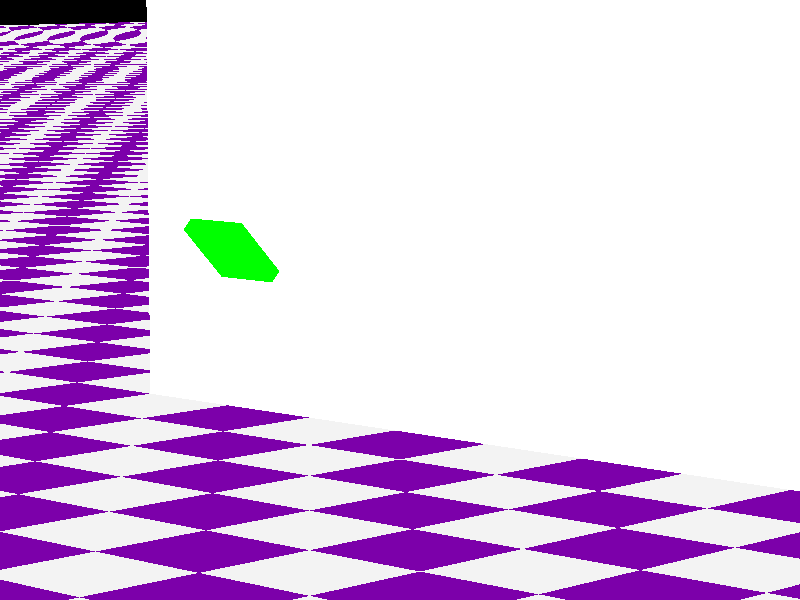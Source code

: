 // -w800 -h600 +a0.3

#version 3.7;

#include "colors.inc"
#include "glass.inc"

#default {finish {ambient 0}}

global_settings {
    assumed_gamma 1
    max_trace_level 64
    photons {
      //spacing 0.0001
//// count 150000
      count 5330000
      max_trace_level 64
      //media 100, 1
      media 500, 8
    }
}

//#declare CamPos = < -12, 10, -12>;

////lab
#declare CamPos = < -15, 2, -15>;
#declare LookAtTarg = < 2, -0.75, 1.0>;

////labalt
//#declare CamPos = < 12, 10, 12>;
//#declare LookAtTarg = < 2, -0.1, -0.1>;
////#declare CamPos = < -12, 1, -1>;
////#declare CamPos = < 1.5, 0.5, 0.0>;

#declare fov = 15;

////top down
//#declare CamPos = < 0, 18, 0>;
//#declare LookAtTarg = < 0, 0, 0>;

////head on
//#declare CamPos = < -18, 1, 0>;
//#declare LookAtTarg = < 0, 0, 0>;

////sideways
//#declare CamPos = < 0, 0, -10>;
//#declare LookAtTarg = < 0, -0.1, 0>;

#declare xSetupOffset = -1.0;

camera {
    location CamPos
    right x*image_width/image_height // keep propotions with any aspect ratio
    look_at LookAtTarg
    angle fov
}

/*
light_source {CamPos, color Gray25
    photons {refraction off reflection off}
    media_interaction off
}
*/

/*
light_source { CamPos, color Gray25
    photons { refraction on reflection on }
}
*/

//light_source {CamPos, color Gray25
//    photons { refraction on reflection on }
//    media_interaction off
//}

/*
light_source {<-50, 0.0, 0>, color rgb < 1.0, 0, 0>
    spotlight radius 0.25 falloff 0.35 point_at < 0, 0.0, 0>
    photons {refraction on reflection on}
}

light_source {<-50, 0.0, 0>, color rgb < 0, 1, 0>
    spotlight radius 0.25 falloff 0.35 point_at < 0, 0.0, 0>
    photons {refraction on reflection on}
}

light_source {<-50, 0.0, 0>, color rgb < 0, 0, 1>
    spotlight radius 0.25 falloff 0.35 point_at < 0, 0.0, 0>
    photons {refraction on reflection on}
}
*/

/*
light_source {<-50, 0.5, 0>, color rgb < 1.0, 0, 0>
    spotlight radius 0.5 falloff 0.51 point_at < 0, 0.5, 0>
    photons {refraction on reflection on}
}

light_source {<-50, 0.5, 0>, color rgb < 0, 1, 0>
    spotlight radius 0.5 falloff 0.51 point_at < 0, 0.5, 0>
    photons {refraction on reflection on}
}

light_source {<-50, 0.5, 0>, color rgb < 0, 0, 1>
    spotlight radius 0.5 falloff 0.51 point_at < 0, 0.5, 0>
    photons {refraction on reflection on}
}
*/

light_source {<-150, -0.75, 0>, color rgb < 1, 0, 0>
    spotlight radius 0.1 falloff 0.3 point_at < 0, -0.15, 0>
    photons {refraction on reflection on}
}

light_source {<-150, 0.0, 0.75>, color rgb < 0, 1, 0>
    spotlight radius 0.1 falloff 0.3 point_at < 0, 0.0, 0.25>

    photons {refraction on reflection on}
}

light_source {<-150, 0.75, 0>, color rgb < 0, 0, 1>
    spotlight radius 0.1 falloff 0.3 point_at < 0, 0.15, 0>
    photons {refraction on reflection on}
}

/*
box
 { -10,10 pigment { rgbt 1 } hollow
   interior
   { media
     { scattering { 1, 0.5 }
     }
   }
 }
*/



box {<-100,-3,-100>, < 100, -2, 100>
    texture {
        pigment {checker color Gray90, color rgb < 0.2, 0, 0.4>}
        finish {brilliance 0.25}
    }
}

#declare GlassTex1 =
texture {
    pigment { color White filter 0.9 }
    //pigment { color White }
    finish {ambient 0 diffuse 0 reflection 0.01}
}
#declare GlassInt1 =
interior {ior 1.5}

#macro PhotonTarget(Reflect, Refract, IgnorePhotons)
	photons {
		target
		reflection Reflect
		refraction Refract
		#if(IgnorePhotons) collect off #end
	}
#end


/*#declare Fn = function {sin(z*pi)/5 - x}
isosurface {
    function {Fn(x,y,z)}
    threshold 0
    eval
//    max_gradient 9.25
    contained_by {box {<-1, 0,-2>, < 1, 1, 2>}}
    texture {
        pigment {color White}
        finish {ambient 0 diffuse 0.2 reflection 0.8}
    }
    photons {target collect off}
    rotate -y*15
    translate < 2, 0, 0>
}*/


light_source {<xSetupOffset, 5, 0>, color rgb < 0.05, 0.05, 0.05>
    spotlight radius 10.0 falloff 20.0 point_at < xSetupOffset, 0.0, 0.0>

    //area_light <10, 0, 0>, <0, 0, 10>, 10, 10
    //adaptive 1
    //jitter

    photons { refraction on reflection on }
}


box { <xSetupOffset,-0.25,-0.25>, <xSetupOffset-0.1, 0.25, 0.25>
    texture {
        pigment { color Green }
        finish { reflection {0.9} brilliance 0.5 ambient 0.5 diffuse 0.5 }
        //finish { reflection {1.0} ambient 0.0 diffuse 0.0 }
    }

    //photons {refraction on reflection on}
	  //PhotonTarget(yes, yes, false)
    //texture {pigment {color rgbf 1}}
    //interior {
    //    media {
    //        scattering {1, color White extinction 0}
    //////      emission color White*0.2
    //        method 3
    //        intervals 1 samples 4
    //    }
    //}

    photons {
      target
      refraction off
      reflection on
    }

	rotate z*45
  translate <0,0.65,0>
}

intersection {
  //fl=2 ior=1.5 lr=1

	sphere{
		<0,+1.7321,0>, 2
	}

	sphere{
		<0,-1.7321,0>, 2
	}

	//texture {GlassTex1}
	//interior {GlassInt1}
	//PhotonTarget(no, yes, yes)
  //photons
  //{
  // target
  // reflection on
  // refraction on
  //}

  texture {
    pigment { Col_Glass_Clear }
    finish {ambient 0 diffuse 0 reflection 0.01}
  }

  interior { ior 1.5 }

  photons
  {
   reflection on
   refraction on
  }

	scale < 1, 1, 1>
  translate < 1, 1, 0>
	rotate -x*90
	rotate -y*90
  translate < 0, 0, -1.0>
}

#declare lenseToPlane = (2 + sin(clock));
box { <1+lenseToPlane,-2,-5>, <1+lenseToPlane+0.1, 2, 5>

    texture {
        pigment { color White }
        //finish { brilliance 0.0 ambient 0.01 diffuse 0.01 }
        finish { reflection {0.0} brilliance 0.001 ambient 0.001 diffuse 0.9 }
    }
	
    //PhotonTarget(no, yes, yes)

    photons {
      target
      refraction off
      reflection yes
    }
}


/*
#declare T = 0.475*2;
#declare R = 1;
intersection {
    sphere {<-R, 0, 0>, R translate x*T/2}
    sphere {< R, 0, 0>, R translate -x*T/2}
    texture {GlassTex1}
    interior {GlassInt1}
    PhotonTarget(no, yes, yes)
    translate < 0, 0.5,-2>
}

#declare R = 1;
difference {
	cylinder {<-0.1, 0, 0>, < R, 0, 0>, R}
	sphere {< R, 0, 0>, R}
//	texture {pigment {color White}}
	texture {GlassTex1}
	interior {GlassInt1}
//	PhotonTarget(no, yes, yes)
	translate <-1, 0.5, 3>
}
*/
